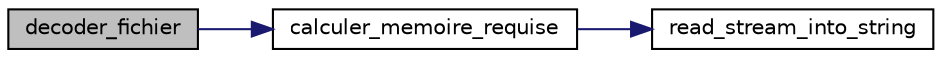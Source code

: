 digraph "decoder_fichier"
{
 // INTERACTIVE_SVG=YES
  edge [fontname="Helvetica",fontsize="10",labelfontname="Helvetica",labelfontsize="10"];
  node [fontname="Helvetica",fontsize="10",shape=record];
  rankdir="LR";
  Node6 [label="decoder_fichier",height=0.2,width=0.4,color="black", fillcolor="grey75", style="filled", fontcolor="black"];
  Node6 -> Node7 [color="midnightblue",fontsize="10",style="solid",fontname="Helvetica"];
  Node7 [label="calculer_memoire_requise",height=0.2,width=0.4,color="black", fillcolor="white", style="filled",URL="$fonctions__auxiliaires_8cpp.html#a6a6eceeeb38bc24fd24e0acb226c1304",tooltip="Calcule la mémoire requise pour l&#39;exécution du programme. "];
  Node7 -> Node8 [color="midnightblue",fontsize="10",style="solid",fontname="Helvetica"];
  Node8 [label="read_stream_into_string",height=0.2,width=0.4,color="black", fillcolor="white", style="filled",URL="$fonctions__auxiliaires_8cpp.html#a32c99ab7b5fefd5ac69921080ecd95f5",tooltip="Transforme un fichier de type std::ifstream en un std::string. "];
}
